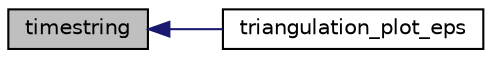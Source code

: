 digraph "timestring"
{
  bgcolor="transparent";
  edge [fontname="Helvetica",fontsize="10",labelfontname="Helvetica",labelfontsize="10"];
  node [fontname="Helvetica",fontsize="10",shape=record];
  rankdir="LR";
  Node650 [label="timestring",height=0.2,width=0.4,color="black", fillcolor="grey75", style="filled", fontcolor="black"];
  Node650 -> Node651 [dir="back",color="midnightblue",fontsize="10",style="solid",fontname="Helvetica"];
  Node651 [label="triangulation_plot_eps",height=0.2,width=0.4,color="black",URL="$a08942.html#adf84cbd396d0b48d501bcd8c3dc730a7"];
}
